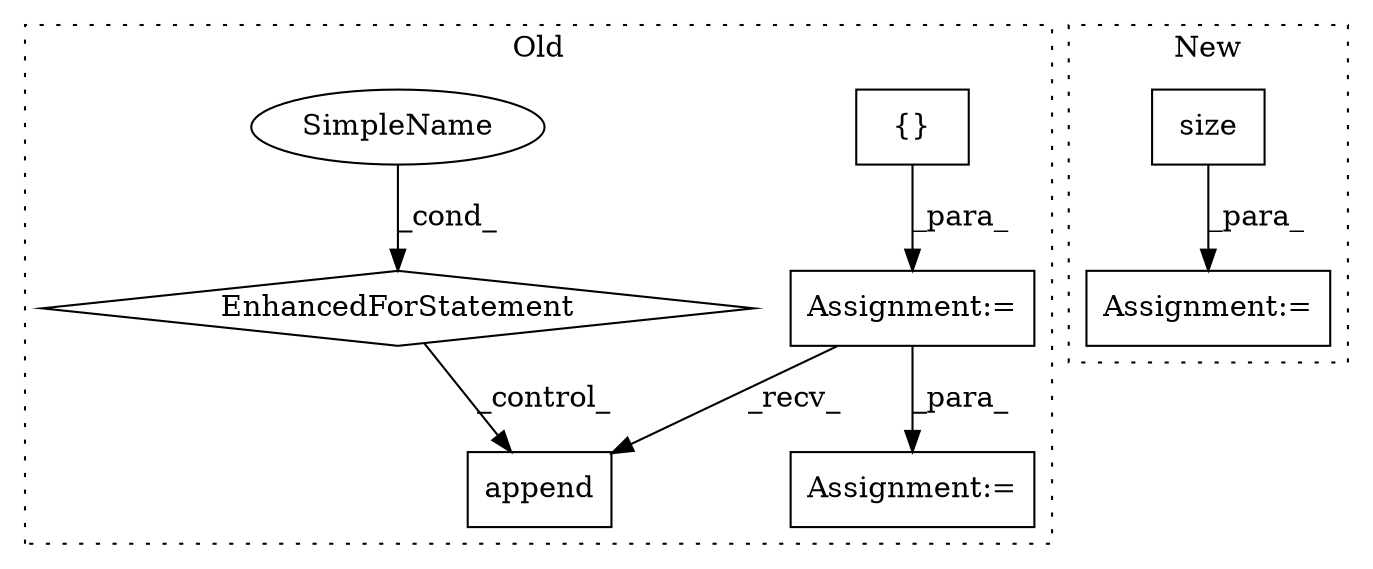 digraph G {
subgraph cluster0 {
1 [label="append" a="32" s="7122,7146" l="7,1" shape="box"];
4 [label="Assignment:=" a="7" s="7001" l="1" shape="box"];
5 [label="Assignment:=" a="7" s="7160" l="1" shape="box"];
6 [label="{}" a="4" s="7011" l="2" shape="box"];
7 [label="EnhancedForStatement" a="70" s="7019,7098" l="53,2" shape="diamond"];
8 [label="SimpleName" a="42" s="7076" l="3" shape="ellipse"];
label = "Old";
style="dotted";
}
subgraph cluster1 {
2 [label="size" a="32" s="3373" l="6" shape="box"];
3 [label="Assignment:=" a="7" s="3369" l="2" shape="box"];
label = "New";
style="dotted";
}
2 -> 3 [label="_para_"];
4 -> 5 [label="_para_"];
4 -> 1 [label="_recv_"];
6 -> 4 [label="_para_"];
7 -> 1 [label="_control_"];
8 -> 7 [label="_cond_"];
}